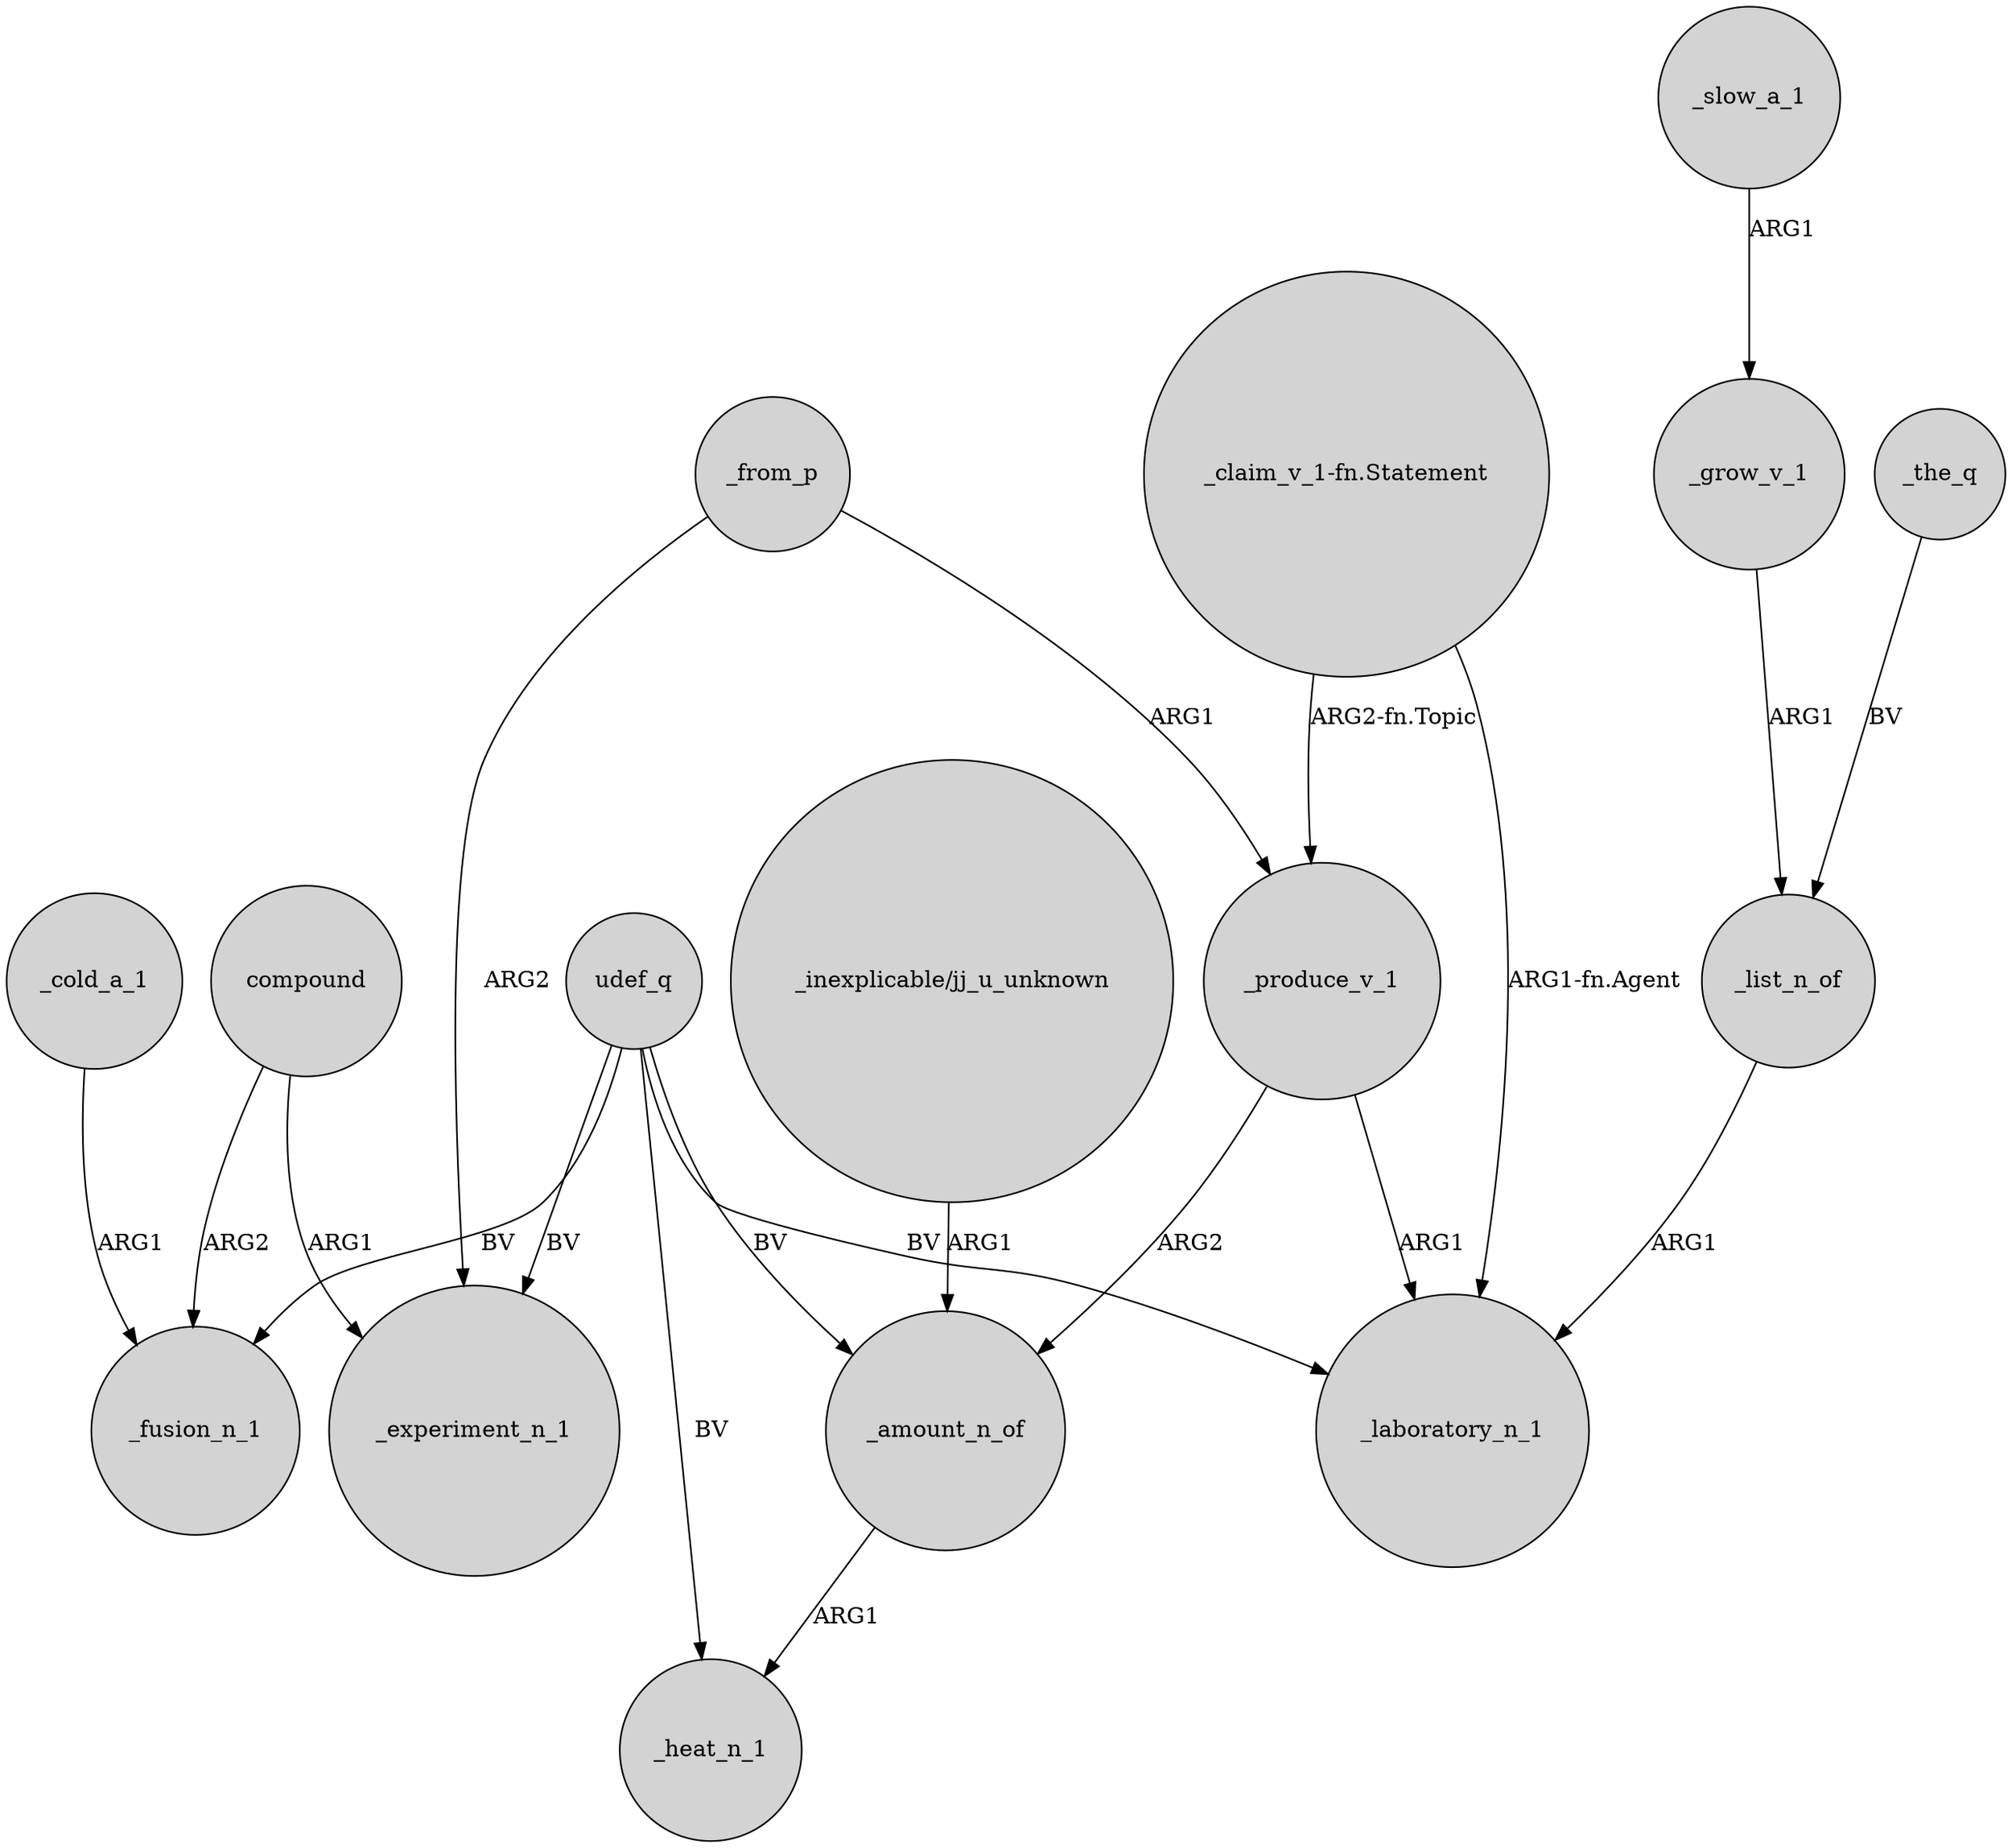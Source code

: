 digraph {
	node [shape=circle style=filled]
	udef_q -> _fusion_n_1 [label=BV]
	_list_n_of -> _laboratory_n_1 [label=ARG1]
	udef_q -> _amount_n_of [label=BV]
	udef_q -> _laboratory_n_1 [label=BV]
	_slow_a_1 -> _grow_v_1 [label=ARG1]
	udef_q -> _heat_n_1 [label=BV]
	_produce_v_1 -> _amount_n_of [label=ARG2]
	compound -> _experiment_n_1 [label=ARG1]
	"_claim_v_1-fn.Statement" -> _produce_v_1 [label="ARG2-fn.Topic"]
	_from_p -> _produce_v_1 [label=ARG1]
	compound -> _fusion_n_1 [label=ARG2]
	_cold_a_1 -> _fusion_n_1 [label=ARG1]
	"_claim_v_1-fn.Statement" -> _laboratory_n_1 [label="ARG1-fn.Agent"]
	udef_q -> _experiment_n_1 [label=BV]
	"_inexplicable/jj_u_unknown" -> _amount_n_of [label=ARG1]
	_produce_v_1 -> _laboratory_n_1 [label=ARG1]
	_the_q -> _list_n_of [label=BV]
	_grow_v_1 -> _list_n_of [label=ARG1]
	_amount_n_of -> _heat_n_1 [label=ARG1]
	_from_p -> _experiment_n_1 [label=ARG2]
}
